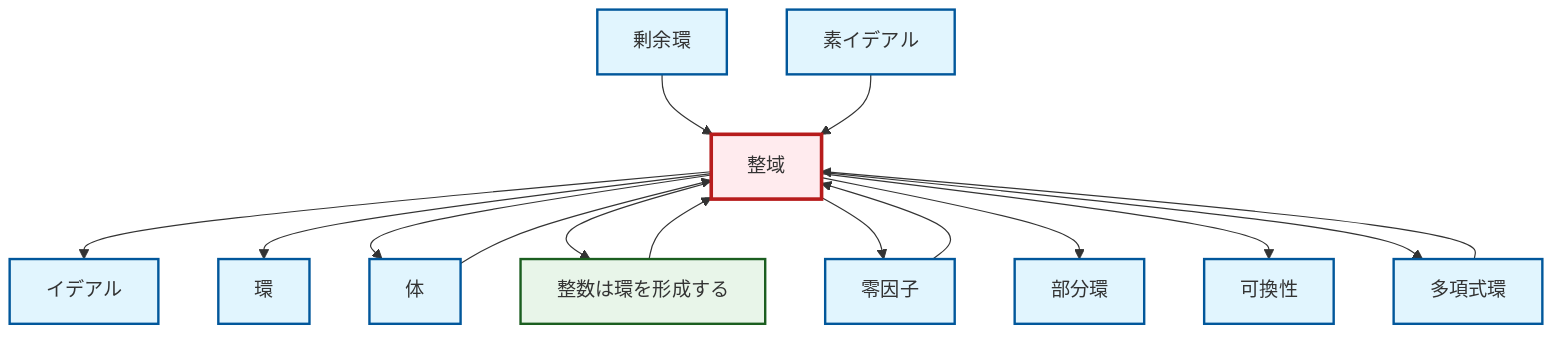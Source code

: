 graph TD
    classDef definition fill:#e1f5fe,stroke:#01579b,stroke-width:2px
    classDef theorem fill:#f3e5f5,stroke:#4a148c,stroke-width:2px
    classDef axiom fill:#fff3e0,stroke:#e65100,stroke-width:2px
    classDef example fill:#e8f5e9,stroke:#1b5e20,stroke-width:2px
    classDef current fill:#ffebee,stroke:#b71c1c,stroke-width:3px
    def-prime-ideal["素イデアル"]:::definition
    def-zero-divisor["零因子"]:::definition
    def-ideal["イデアル"]:::definition
    def-field["体"]:::definition
    def-quotient-ring["剰余環"]:::definition
    def-integral-domain["整域"]:::definition
    def-ring["環"]:::definition
    def-commutativity["可換性"]:::definition
    def-polynomial-ring["多項式環"]:::definition
    def-subring["部分環"]:::definition
    ex-integers-ring["整数は環を形成する"]:::example
    def-integral-domain --> def-ideal
    ex-integers-ring --> def-integral-domain
    def-quotient-ring --> def-integral-domain
    def-integral-domain --> def-ring
    def-field --> def-integral-domain
    def-integral-domain --> def-field
    def-integral-domain --> ex-integers-ring
    def-integral-domain --> def-zero-divisor
    def-integral-domain --> def-subring
    def-integral-domain --> def-commutativity
    def-zero-divisor --> def-integral-domain
    def-prime-ideal --> def-integral-domain
    def-polynomial-ring --> def-integral-domain
    def-integral-domain --> def-polynomial-ring
    class def-integral-domain current